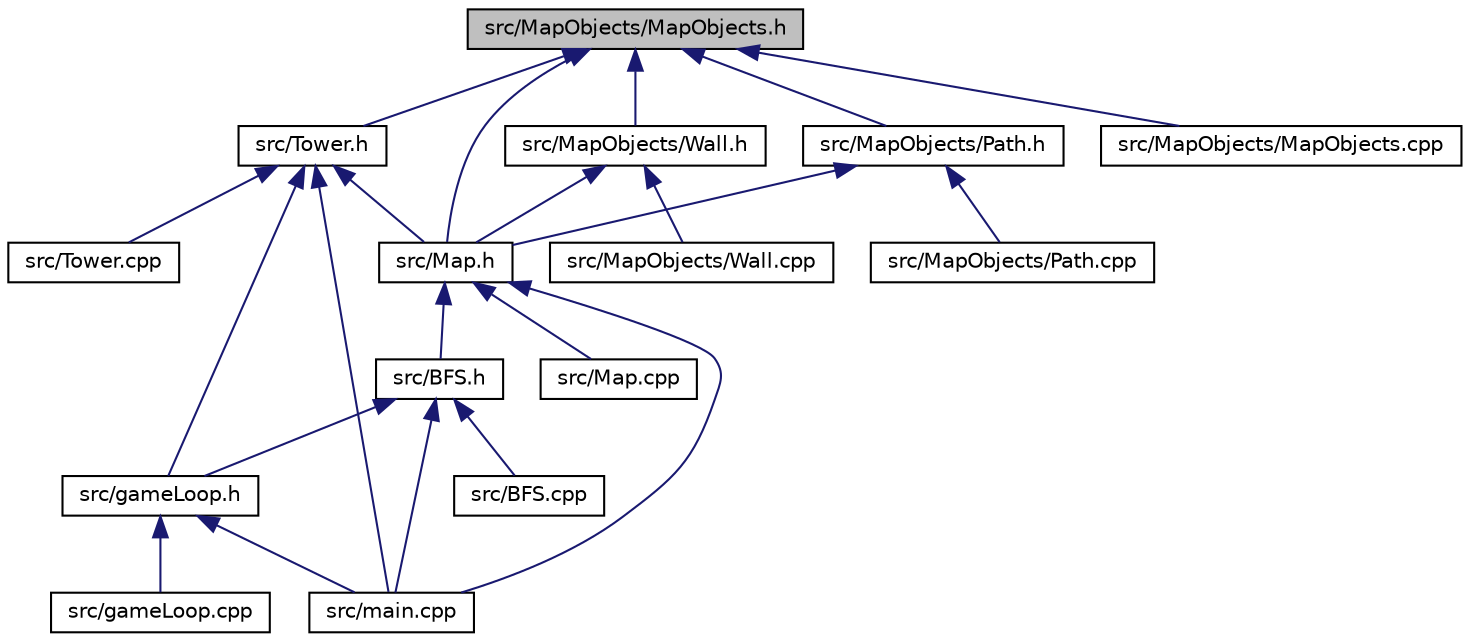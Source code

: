 digraph "src/MapObjects/MapObjects.h"
{
  edge [fontname="Helvetica",fontsize="10",labelfontname="Helvetica",labelfontsize="10"];
  node [fontname="Helvetica",fontsize="10",shape=record];
  Node1 [label="src/MapObjects/MapObjects.h",height=0.2,width=0.4,color="black", fillcolor="grey75", style="filled", fontcolor="black"];
  Node1 -> Node2 [dir="back",color="midnightblue",fontsize="10",style="solid",fontname="Helvetica"];
  Node2 [label="src/Map.h",height=0.2,width=0.4,color="black", fillcolor="white", style="filled",URL="$Map_8h.html"];
  Node2 -> Node3 [dir="back",color="midnightblue",fontsize="10",style="solid",fontname="Helvetica"];
  Node3 [label="src/BFS.h",height=0.2,width=0.4,color="black", fillcolor="white", style="filled",URL="$BFS_8h.html"];
  Node3 -> Node4 [dir="back",color="midnightblue",fontsize="10",style="solid",fontname="Helvetica"];
  Node4 [label="src/BFS.cpp",height=0.2,width=0.4,color="black", fillcolor="white", style="filled",URL="$BFS_8cpp.html"];
  Node3 -> Node5 [dir="back",color="midnightblue",fontsize="10",style="solid",fontname="Helvetica"];
  Node5 [label="src/gameLoop.h",height=0.2,width=0.4,color="black", fillcolor="white", style="filled",URL="$gameLoop_8h.html"];
  Node5 -> Node6 [dir="back",color="midnightblue",fontsize="10",style="solid",fontname="Helvetica"];
  Node6 [label="src/gameLoop.cpp",height=0.2,width=0.4,color="black", fillcolor="white", style="filled",URL="$gameLoop_8cpp.html"];
  Node5 -> Node7 [dir="back",color="midnightblue",fontsize="10",style="solid",fontname="Helvetica"];
  Node7 [label="src/main.cpp",height=0.2,width=0.4,color="black", fillcolor="white", style="filled",URL="$main_8cpp.html"];
  Node3 -> Node7 [dir="back",color="midnightblue",fontsize="10",style="solid",fontname="Helvetica"];
  Node2 -> Node7 [dir="back",color="midnightblue",fontsize="10",style="solid",fontname="Helvetica"];
  Node2 -> Node8 [dir="back",color="midnightblue",fontsize="10",style="solid",fontname="Helvetica"];
  Node8 [label="src/Map.cpp",height=0.2,width=0.4,color="black", fillcolor="white", style="filled",URL="$Map_8cpp.html"];
  Node1 -> Node9 [dir="back",color="midnightblue",fontsize="10",style="solid",fontname="Helvetica"];
  Node9 [label="src/MapObjects/Wall.h",height=0.2,width=0.4,color="black", fillcolor="white", style="filled",URL="$Wall_8h.html"];
  Node9 -> Node2 [dir="back",color="midnightblue",fontsize="10",style="solid",fontname="Helvetica"];
  Node9 -> Node10 [dir="back",color="midnightblue",fontsize="10",style="solid",fontname="Helvetica"];
  Node10 [label="src/MapObjects/Wall.cpp",height=0.2,width=0.4,color="black", fillcolor="white", style="filled",URL="$Wall_8cpp.html"];
  Node1 -> Node11 [dir="back",color="midnightblue",fontsize="10",style="solid",fontname="Helvetica"];
  Node11 [label="src/Tower.h",height=0.2,width=0.4,color="black", fillcolor="white", style="filled",URL="$Tower_8h.html"];
  Node11 -> Node2 [dir="back",color="midnightblue",fontsize="10",style="solid",fontname="Helvetica"];
  Node11 -> Node5 [dir="back",color="midnightblue",fontsize="10",style="solid",fontname="Helvetica"];
  Node11 -> Node7 [dir="back",color="midnightblue",fontsize="10",style="solid",fontname="Helvetica"];
  Node11 -> Node12 [dir="back",color="midnightblue",fontsize="10",style="solid",fontname="Helvetica"];
  Node12 [label="src/Tower.cpp",height=0.2,width=0.4,color="black", fillcolor="white", style="filled",URL="$Tower_8cpp.html"];
  Node1 -> Node13 [dir="back",color="midnightblue",fontsize="10",style="solid",fontname="Helvetica"];
  Node13 [label="src/MapObjects/Path.h",height=0.2,width=0.4,color="black", fillcolor="white", style="filled",URL="$Path_8h.html"];
  Node13 -> Node2 [dir="back",color="midnightblue",fontsize="10",style="solid",fontname="Helvetica"];
  Node13 -> Node14 [dir="back",color="midnightblue",fontsize="10",style="solid",fontname="Helvetica"];
  Node14 [label="src/MapObjects/Path.cpp",height=0.2,width=0.4,color="black", fillcolor="white", style="filled",URL="$Path_8cpp.html"];
  Node1 -> Node15 [dir="back",color="midnightblue",fontsize="10",style="solid",fontname="Helvetica"];
  Node15 [label="src/MapObjects/MapObjects.cpp",height=0.2,width=0.4,color="black", fillcolor="white", style="filled",URL="$MapObjects_8cpp.html"];
}
